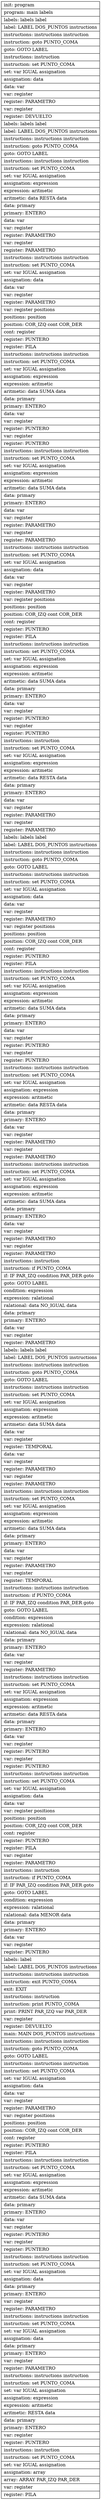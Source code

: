 graph {
	node [center=false shape=record]
	splines=false
	0 [label="{init: program\l |program: main labels\l |labels: labels label\l |label: LABEL DOS_PUNTOS instructions\l |instructions: instructions instruction\l |instruction: goto PUNTO_COMA\l |goto: GOTO LABEL\l |instructions: instruction\l |instruction: set PUNTO_COMA\l |set: var IGUAL assignation\l |assignation: data\l |data: var\l |var: register\l |register: PARAMETRO\l |var: register\l |register: DEVUELTO\l |labels: labels label\l |label: LABEL DOS_PUNTOS instructions\l |instructions: instructions instruction\l |instruction: goto PUNTO_COMA\l |goto: GOTO LABEL\l |instructions: instructions instruction\l |instruction: set PUNTO_COMA\l |set: var IGUAL assignation\l |assignation: expression\l |expression: aritmetic\l |aritmetic: data RESTA data\l |data: primary\l |primary: ENTERO\l |data: var\l |var: register\l |register: PARAMETRO\l |var: register\l |register: PARAMETRO\l |instructions: instructions instruction\l |instruction: set PUNTO_COMA\l |set: var IGUAL assignation\l |assignation: data\l |data: var\l |var: register\l |register: PARAMETRO\l |var: register positions\l |positions: position\l |position: COR_IZQ cont COR_DER\l |cont: register\l |register: PUNTERO\l |register: PILA\l |instructions: instructions instruction\l |instruction: set PUNTO_COMA\l |set: var IGUAL assignation\l |assignation: expression\l |expression: aritmetic\l |aritmetic: data SUMA data\l |data: primary\l |primary: ENTERO\l |data: var\l |var: register\l |register: PUNTERO\l |var: register\l |register: PUNTERO\l |instructions: instructions instruction\l |instruction: set PUNTO_COMA\l |set: var IGUAL assignation\l |assignation: expression\l |expression: aritmetic\l |aritmetic: data SUMA data\l |data: primary\l |primary: ENTERO\l |data: var\l |var: register\l |register: PARAMETRO\l |var: register\l |register: PARAMETRO\l |instructions: instructions instruction\l |instruction: set PUNTO_COMA\l |set: var IGUAL assignation\l |assignation: data\l |data: var\l |var: register\l |register: PARAMETRO\l |var: register positions\l |positions: position\l |position: COR_IZQ cont COR_DER\l |cont: register\l |register: PUNTERO\l |register: PILA\l |instructions: instructions instruction\l |instruction: set PUNTO_COMA\l |set: var IGUAL assignation\l |assignation: expression\l |expression: aritmetic\l |aritmetic: data SUMA data\l |data: primary\l |primary: ENTERO\l |data: var\l |var: register\l |register: PUNTERO\l |var: register\l |register: PUNTERO\l |instructions: instruction\l |instruction: set PUNTO_COMA\l |set: var IGUAL assignation\l |assignation: expression\l |expression: aritmetic\l |aritmetic: data RESTA data\l |data: primary\l |primary: ENTERO\l |data: var\l |var: register\l |register: PARAMETRO\l |var: register\l |register: PARAMETRO\l |labels: labels label\l |label: LABEL DOS_PUNTOS instructions\l |instructions: instructions instruction\l |instruction: goto PUNTO_COMA\l |goto: GOTO LABEL\l |instructions: instructions instruction\l |instruction: set PUNTO_COMA\l |set: var IGUAL assignation\l |assignation: data\l |data: var\l |var: register\l |register: PARAMETRO\l |var: register positions\l |positions: position\l |position: COR_IZQ cont COR_DER\l |cont: register\l |register: PUNTERO\l |register: PILA\l |instructions: instructions instruction\l |instruction: set PUNTO_COMA\l |set: var IGUAL assignation\l |assignation: expression\l |expression: aritmetic\l |aritmetic: data SUMA data\l |data: primary\l |primary: ENTERO\l |data: var\l |var: register\l |register: PUNTERO\l |var: register\l |register: PUNTERO\l |instructions: instructions instruction\l |instruction: set PUNTO_COMA\l |set: var IGUAL assignation\l |assignation: expression\l |expression: aritmetic\l |aritmetic: data RESTA data\l |data: primary\l |primary: ENTERO\l |data: var\l |var: register\l |register: PARAMETRO\l |var: register\l |register: PARAMETRO\l |instructions: instructions instruction\l |instruction: set PUNTO_COMA\l |set: var IGUAL assignation\l |assignation: expression\l |expression: aritmetic\l |aritmetic: data SUMA data\l |data: primary\l |primary: ENTERO\l |data: var\l |var: register\l |register: PARAMETRO\l |var: register\l |register: PARAMETRO\l |instructions: instruction\l |instruction: if PUNTO_COMA\l |if: IF PAR_IZQ condition PAR_DER goto\l |goto: GOTO LABEL\l |condition: expression\l |expression: ralational\l |ralational: data NO_IGUAL data\l |data: primary\l |primary: ENTERO\l |data: var\l |var: register\l |register: PARAMETRO\l |labels: labels label\l |label: LABEL DOS_PUNTOS instructions\l |instructions: instructions instruction\l |instruction: goto PUNTO_COMA\l |goto: GOTO LABEL\l |instructions: instructions instruction\l |instruction: set PUNTO_COMA\l |set: var IGUAL assignation\l |assignation: expression\l |expression: aritmetic\l |aritmetic: data SUMA data\l |data: var\l |var: register\l |register: TEMPORAL\l |data: var\l |var: register\l |register: PARAMETRO\l |var: register\l |register: PARAMETRO\l |instructions: instructions instruction\l |instruction: set PUNTO_COMA\l |set: var IGUAL assignation\l |assignation: expression\l |expression: aritmetic\l |aritmetic: data SUMA data\l |data: primary\l |primary: ENTERO\l |data: var\l |var: register\l |register: PARAMETRO\l |var: register\l |register: TEMPORAL\l |instructions: instructions instruction\l |instruction: if PUNTO_COMA\l |if: IF PAR_IZQ condition PAR_DER goto\l |goto: GOTO LABEL\l |condition: expression\l |expression: ralational\l |ralational: data NO_IGUAL data\l |data: primary\l |primary: ENTERO\l |data: var\l |var: register\l |register: PARAMETRO\l |instructions: instructions instruction\l |instruction: set PUNTO_COMA\l |set: var IGUAL assignation\l |assignation: expression\l |expression: aritmetic\l |aritmetic: data RESTA data\l |data: primary\l |primary: ENTERO\l |data: var\l |var: register\l |register: PUNTERO\l |var: register\l |register: PUNTERO\l |instructions: instructions instruction\l |instruction: set PUNTO_COMA\l |set: var IGUAL assignation\l |assignation: data\l |data: var\l |var: register positions\l |positions: position\l |position: COR_IZQ cont COR_DER\l |cont: register\l |register: PUNTERO\l |register: PILA\l |var: register\l |register: PARAMETRO\l |instructions: instruction\l |instruction: if PUNTO_COMA\l |if: IF PAR_IZQ condition PAR_DER goto\l |goto: GOTO LABEL\l |condition: expression\l |expression: ralational\l |ralational: data MENOR data\l |data: primary\l |primary: ENTERO\l |data: var\l |var: register\l |register: PUNTERO\l |labels: label\l |label: LABEL DOS_PUNTOS instructions\l |instructions: instructions instruction\l |instruction: exit PUNTO_COMA\l |exit: EXIT\l |instructions: instruction\l |instruction: print PUNTO_COMA\l |print: PRINT PAR_IZQ var PAR_DER\l |var: register\l |register: DEVUELTO\l |main: MAIN DOS_PUNTOS instructions\l |instructions: instructions instruction\l |instruction: goto PUNTO_COMA\l |goto: GOTO LABEL\l |instructions: instructions instruction\l |instruction: set PUNTO_COMA\l |set: var IGUAL assignation\l |assignation: data\l |data: var\l |var: register\l |register: PARAMETRO\l |var: register positions\l |positions: position\l |position: COR_IZQ cont COR_DER\l |cont: register\l |register: PUNTERO\l |register: PILA\l |instructions: instructions instruction\l |instruction: set PUNTO_COMA\l |set: var IGUAL assignation\l |assignation: expression\l |expression: aritmetic\l |aritmetic: data SUMA data\l |data: primary\l |primary: ENTERO\l |data: var\l |var: register\l |register: PUNTERO\l |var: register\l |register: PUNTERO\l |instructions: instructions instruction\l |instruction: set PUNTO_COMA\l |set: var IGUAL assignation\l |assignation: data\l |data: primary\l |primary: ENTERO\l |var: register\l |register: PARAMETRO\l |instructions: instructions instruction\l |instruction: set PUNTO_COMA\l |set: var IGUAL assignation\l |assignation: data\l |data: primary\l |primary: ENTERO\l |var: register\l |register: PARAMETRO\l |instructions: instructions instruction\l |instruction: set PUNTO_COMA\l |set: var IGUAL assignation\l |assignation: expression\l |expression: aritmetic\l |aritmetic: RESTA data\l |data: primary\l |primary: ENTERO\l |var: register\l |register: PUNTERO\l |instructions: instruction\l |instruction: set PUNTO_COMA\l |set: var IGUAL assignation\l |assignation: array\l |array: ARRAY PAR_IZQ PAR_DER\l |var: register\l |register: PILA\l }"]
}
